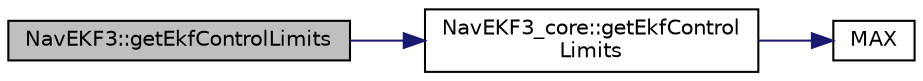 digraph "NavEKF3::getEkfControlLimits"
{
 // INTERACTIVE_SVG=YES
  edge [fontname="Helvetica",fontsize="10",labelfontname="Helvetica",labelfontsize="10"];
  node [fontname="Helvetica",fontsize="10",shape=record];
  rankdir="LR";
  Node1 [label="NavEKF3::getEkfControlLimits",height=0.2,width=0.4,color="black", fillcolor="grey75", style="filled", fontcolor="black"];
  Node1 -> Node2 [color="midnightblue",fontsize="10",style="solid",fontname="Helvetica"];
  Node2 [label="NavEKF3_core::getEkfControl\lLimits",height=0.2,width=0.4,color="black", fillcolor="white", style="filled",URL="$classNavEKF3__core.html#a7de140f71989984bd1e30e9be07a5ac0"];
  Node2 -> Node3 [color="midnightblue",fontsize="10",style="solid",fontname="Helvetica"];
  Node3 [label="MAX",height=0.2,width=0.4,color="black", fillcolor="white", style="filled",URL="$AP__Math_8h.html#a5c0b5c82749ac54970b2699d3c10ee9b"];
}
